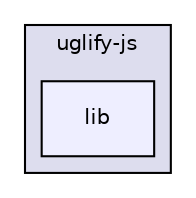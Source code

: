 digraph "gulp-src/node_modules/gulp-uglify/node_modules/uglify-js/lib" {
  compound=true
  node [ fontsize="10", fontname="Helvetica"];
  edge [ labelfontsize="10", labelfontname="Helvetica"];
  subgraph clusterdir_a7636894613cdeb63ac8fa0d8e2439c3 {
    graph [ bgcolor="#ddddee", pencolor="black", label="uglify-js" fontname="Helvetica", fontsize="10", URL="dir_a7636894613cdeb63ac8fa0d8e2439c3.html"]
  dir_bd339279649a3194dd6e2072940cf703 [shape=box, label="lib", style="filled", fillcolor="#eeeeff", pencolor="black", URL="dir_bd339279649a3194dd6e2072940cf703.html"];
  }
}

